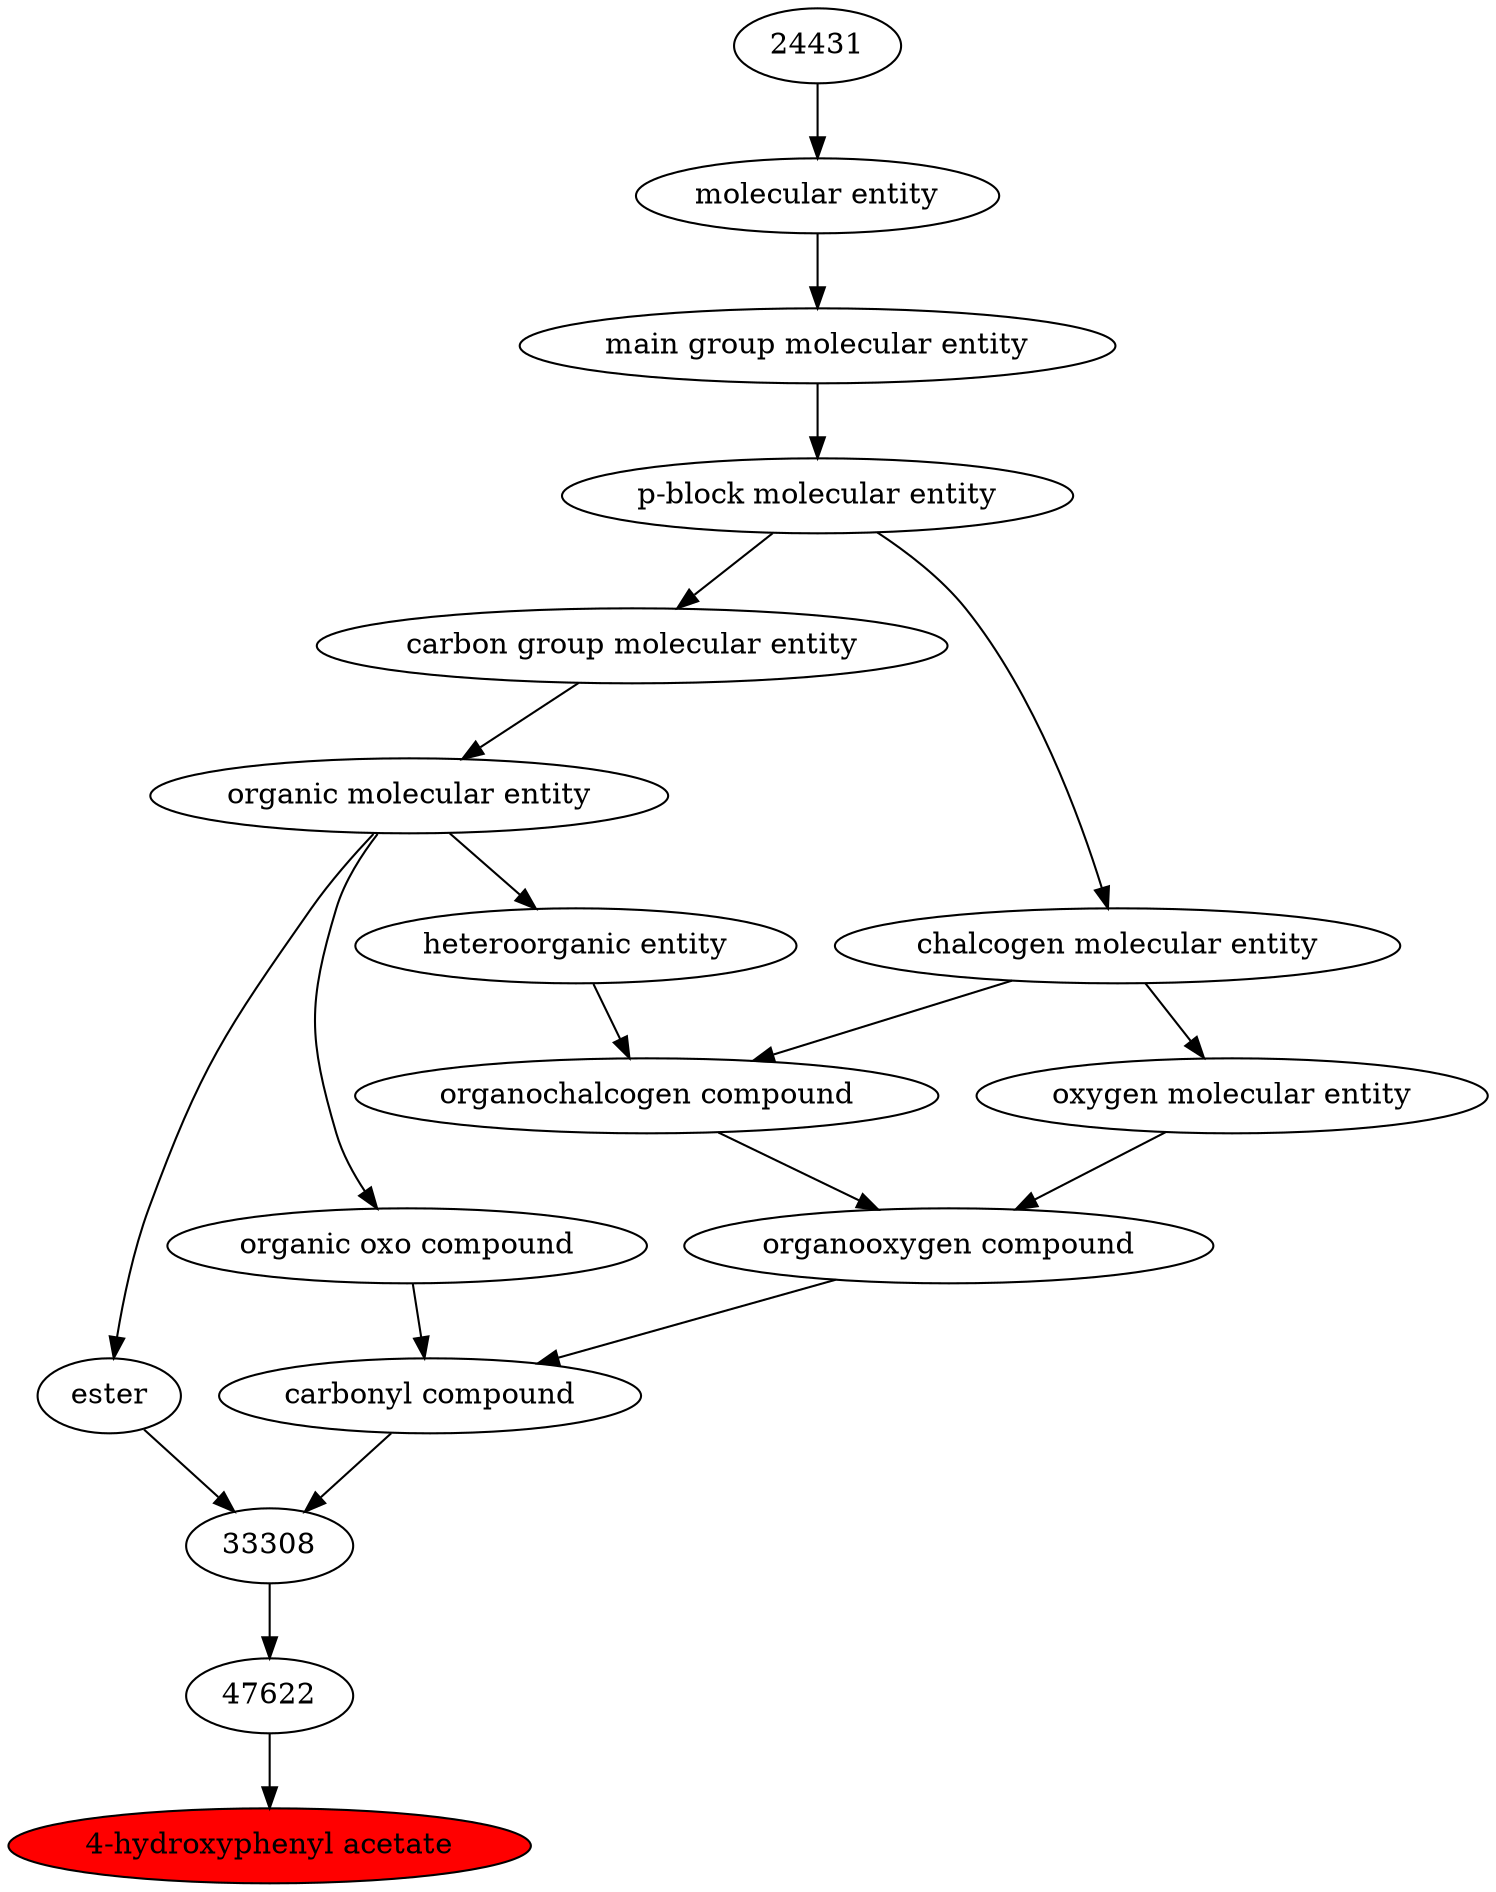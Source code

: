 digraph tree{ 
31128 [label="4-hydroxyphenyl acetate" fillcolor=red style=filled]
47622 -> 31128
47622 [label="47622"]
33308 -> 47622
33308 [label="33308"]
36586 -> 33308
35701 -> 33308
36586 [label="carbonyl compound"]
36587 -> 36586
36963 -> 36586
35701 [label="ester"]
50860 -> 35701
36587 [label="organic oxo compound"]
50860 -> 36587
36963 [label="organooxygen compound"]
36962 -> 36963
25806 -> 36963
50860 [label="organic molecular entity"]
33582 -> 50860
36962 [label="organochalcogen compound"]
33285 -> 36962
33304 -> 36962
25806 [label="oxygen molecular entity"]
33304 -> 25806
33582 [label="carbon group molecular entity"]
33675 -> 33582
33285 [label="heteroorganic entity"]
50860 -> 33285
33304 [label="chalcogen molecular entity"]
33675 -> 33304
33675 [label="p-block molecular entity"]
33579 -> 33675
33579 [label="main group molecular entity"]
23367 -> 33579
23367 [label="molecular entity"]
24431 -> 23367
24431 [label="24431"]
}
